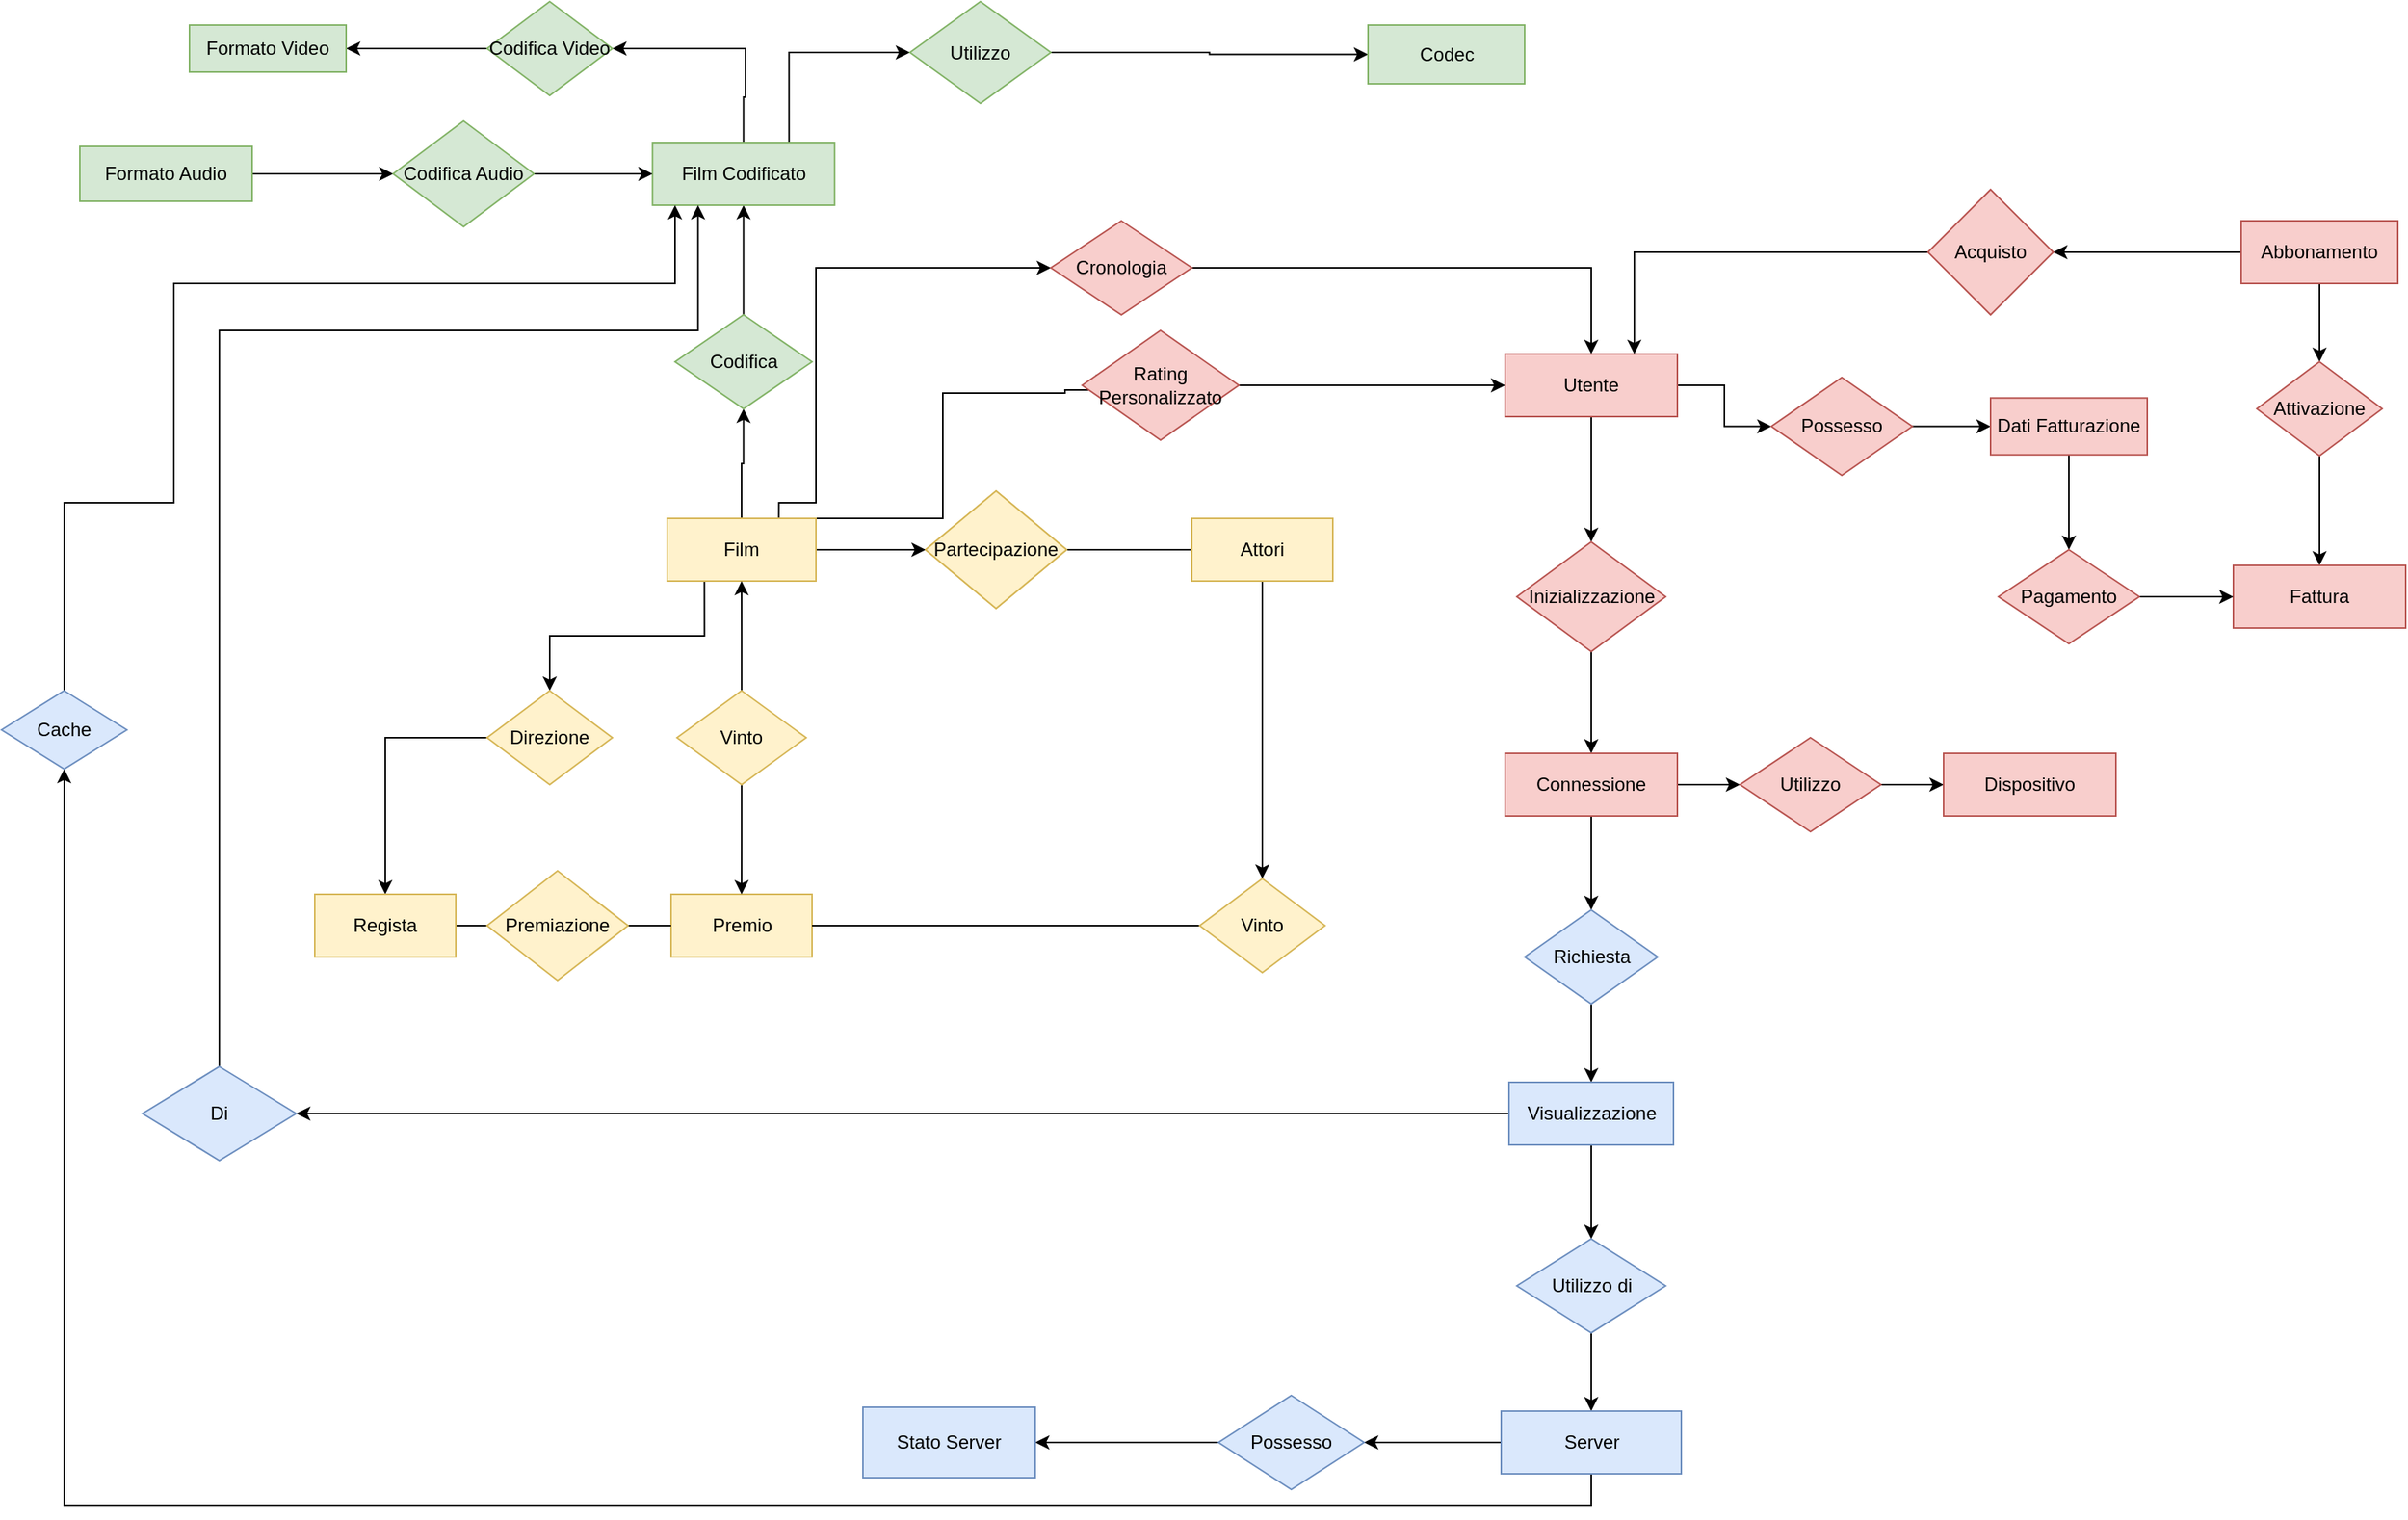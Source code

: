 <mxfile version="21.6.8" type="device">
  <diagram name="Pagina-1" id="ruED8KApXvsvsav0EOmQ">
    <mxGraphModel dx="1793" dy="1034" grid="1" gridSize="10" guides="1" tooltips="1" connect="1" arrows="1" fold="1" page="1" pageScale="1" pageWidth="1654" pageHeight="1169" math="0" shadow="0">
      <root>
        <mxCell id="0" />
        <mxCell id="1" parent="0" />
        <mxCell id="Hz8rqVoHaeQYQRgCHm7I-2" style="edgeStyle=orthogonalEdgeStyle;rounded=0;orthogonalLoop=1;jettySize=auto;html=1;endArrow=none;endFill=0;" parent="1" source="Hz8rqVoHaeQYQRgCHm7I-1" target="Hz8rqVoHaeQYQRgCHm7I-3" edge="1">
          <mxGeometry relative="1" as="geometry">
            <mxPoint x="630" y="370" as="targetPoint" />
          </mxGeometry>
        </mxCell>
        <mxCell id="CA8DIJyEQ-BG8HpjzGWb-2" style="edgeStyle=orthogonalEdgeStyle;rounded=0;orthogonalLoop=1;jettySize=auto;html=1;exitX=0.25;exitY=1;exitDx=0;exitDy=0;" edge="1" parent="1" source="Hz8rqVoHaeQYQRgCHm7I-1" target="CA8DIJyEQ-BG8HpjzGWb-3">
          <mxGeometry relative="1" as="geometry">
            <mxPoint x="360" y="470" as="targetPoint" />
          </mxGeometry>
        </mxCell>
        <mxCell id="CA8DIJyEQ-BG8HpjzGWb-11" style="edgeStyle=orthogonalEdgeStyle;rounded=0;orthogonalLoop=1;jettySize=auto;html=1;" edge="1" parent="1" source="Hz8rqVoHaeQYQRgCHm7I-1" target="CA8DIJyEQ-BG8HpjzGWb-12">
          <mxGeometry relative="1" as="geometry">
            <mxPoint x="482.5" y="280" as="targetPoint" />
          </mxGeometry>
        </mxCell>
        <mxCell id="CA8DIJyEQ-BG8HpjzGWb-32" value="" style="edgeStyle=orthogonalEdgeStyle;rounded=0;orthogonalLoop=1;jettySize=auto;html=1;" edge="1" parent="1" source="Hz8rqVoHaeQYQRgCHm7I-1" target="Hz8rqVoHaeQYQRgCHm7I-3">
          <mxGeometry relative="1" as="geometry" />
        </mxCell>
        <mxCell id="CA8DIJyEQ-BG8HpjzGWb-34" style="edgeStyle=orthogonalEdgeStyle;rounded=0;orthogonalLoop=1;jettySize=auto;html=1;entryX=0;entryY=0.5;entryDx=0;entryDy=0;exitX=0.75;exitY=0;exitDx=0;exitDy=0;" edge="1" parent="1" source="Hz8rqVoHaeQYQRgCHm7I-1" target="CA8DIJyEQ-BG8HpjzGWb-35">
          <mxGeometry relative="1" as="geometry">
            <mxPoint x="720" y="260" as="targetPoint" />
            <Array as="points">
              <mxPoint x="506" y="340" />
              <mxPoint x="530" y="340" />
              <mxPoint x="530" y="190" />
            </Array>
          </mxGeometry>
        </mxCell>
        <mxCell id="CA8DIJyEQ-BG8HpjzGWb-40" style="edgeStyle=orthogonalEdgeStyle;rounded=0;orthogonalLoop=1;jettySize=auto;html=1;exitX=1;exitY=0.25;exitDx=0;exitDy=0;entryX=0.089;entryY=0.4;entryDx=0;entryDy=0;entryPerimeter=0;" edge="1" parent="1" source="Hz8rqVoHaeQYQRgCHm7I-1" target="CA8DIJyEQ-BG8HpjzGWb-42">
          <mxGeometry relative="1" as="geometry">
            <mxPoint x="670" y="250" as="targetPoint" />
            <Array as="points">
              <mxPoint x="530" y="350" />
              <mxPoint x="611" y="350" />
              <mxPoint x="611" y="270" />
              <mxPoint x="689" y="270" />
              <mxPoint x="689" y="268" />
            </Array>
          </mxGeometry>
        </mxCell>
        <mxCell id="Hz8rqVoHaeQYQRgCHm7I-1" value="&lt;font style=&quot;font-size: 12px;&quot;&gt;Film&lt;/font&gt;" style="rounded=0;whiteSpace=wrap;html=1;fillColor=#fff2cc;strokeColor=#d6b656;" parent="1" vertex="1">
          <mxGeometry x="435" y="350" width="95" height="40" as="geometry" />
        </mxCell>
        <mxCell id="Hz8rqVoHaeQYQRgCHm7I-4" style="edgeStyle=orthogonalEdgeStyle;rounded=0;orthogonalLoop=1;jettySize=auto;html=1;endArrow=none;endFill=0;" parent="1" source="Hz8rqVoHaeQYQRgCHm7I-3" target="Hz8rqVoHaeQYQRgCHm7I-5" edge="1">
          <mxGeometry relative="1" as="geometry">
            <mxPoint x="830" y="370" as="targetPoint" />
          </mxGeometry>
        </mxCell>
        <mxCell id="Hz8rqVoHaeQYQRgCHm7I-3" value="Partecipazione" style="rhombus;whiteSpace=wrap;html=1;fillColor=#fff2cc;strokeColor=#d6b656;" parent="1" vertex="1">
          <mxGeometry x="600" y="332.5" width="90" height="75" as="geometry" />
        </mxCell>
        <mxCell id="Hz8rqVoHaeQYQRgCHm7I-69" style="edgeStyle=orthogonalEdgeStyle;rounded=0;orthogonalLoop=1;jettySize=auto;html=1;" parent="1" source="Hz8rqVoHaeQYQRgCHm7I-5" target="Hz8rqVoHaeQYQRgCHm7I-70" edge="1">
          <mxGeometry relative="1" as="geometry">
            <mxPoint x="960" y="560" as="targetPoint" />
          </mxGeometry>
        </mxCell>
        <mxCell id="Hz8rqVoHaeQYQRgCHm7I-5" value="Attori" style="rounded=0;whiteSpace=wrap;html=1;fillColor=#fff2cc;strokeColor=#d6b656;" parent="1" vertex="1">
          <mxGeometry x="770" y="350" width="90" height="40" as="geometry" />
        </mxCell>
        <mxCell id="Hz8rqVoHaeQYQRgCHm7I-8" value="Premio" style="rounded=0;whiteSpace=wrap;html=1;fillColor=#fff2cc;strokeColor=#d6b656;" parent="1" vertex="1">
          <mxGeometry x="437.5" y="590" width="90" height="40" as="geometry" />
        </mxCell>
        <mxCell id="Hz8rqVoHaeQYQRgCHm7I-38" style="edgeStyle=orthogonalEdgeStyle;rounded=0;orthogonalLoop=1;jettySize=auto;html=1;strokeColor=none;" parent="1" edge="1">
          <mxGeometry relative="1" as="geometry">
            <mxPoint x="470" y="940" as="targetPoint" />
            <mxPoint x="630" y="820" as="sourcePoint" />
          </mxGeometry>
        </mxCell>
        <mxCell id="Hz8rqVoHaeQYQRgCHm7I-56" style="edgeStyle=orthogonalEdgeStyle;rounded=0;orthogonalLoop=1;jettySize=auto;html=1;" parent="1" source="Hz8rqVoHaeQYQRgCHm7I-55" target="Hz8rqVoHaeQYQRgCHm7I-8" edge="1">
          <mxGeometry relative="1" as="geometry" />
        </mxCell>
        <mxCell id="CA8DIJyEQ-BG8HpjzGWb-9" style="edgeStyle=orthogonalEdgeStyle;rounded=0;orthogonalLoop=1;jettySize=auto;html=1;entryX=0.5;entryY=1;entryDx=0;entryDy=0;" edge="1" parent="1" source="Hz8rqVoHaeQYQRgCHm7I-55" target="Hz8rqVoHaeQYQRgCHm7I-1">
          <mxGeometry relative="1" as="geometry">
            <mxPoint x="480" y="380" as="targetPoint" />
          </mxGeometry>
        </mxCell>
        <mxCell id="Hz8rqVoHaeQYQRgCHm7I-55" value="Vinto" style="rhombus;whiteSpace=wrap;html=1;fillColor=#fff2cc;strokeColor=#d6b656;" parent="1" vertex="1">
          <mxGeometry x="441.25" y="460" width="82.5" height="60" as="geometry" />
        </mxCell>
        <mxCell id="Hz8rqVoHaeQYQRgCHm7I-73" style="edgeStyle=orthogonalEdgeStyle;rounded=0;orthogonalLoop=1;jettySize=auto;html=1;endArrow=none;endFill=0;" parent="1" source="Hz8rqVoHaeQYQRgCHm7I-70" target="Hz8rqVoHaeQYQRgCHm7I-8" edge="1">
          <mxGeometry relative="1" as="geometry" />
        </mxCell>
        <mxCell id="Hz8rqVoHaeQYQRgCHm7I-70" value="Vinto" style="rhombus;whiteSpace=wrap;html=1;fillColor=#fff2cc;strokeColor=#d6b656;" parent="1" vertex="1">
          <mxGeometry x="775" y="580" width="80" height="60" as="geometry" />
        </mxCell>
        <mxCell id="CA8DIJyEQ-BG8HpjzGWb-4" style="edgeStyle=orthogonalEdgeStyle;rounded=0;orthogonalLoop=1;jettySize=auto;html=1;" edge="1" parent="1" source="CA8DIJyEQ-BG8HpjzGWb-3" target="CA8DIJyEQ-BG8HpjzGWb-5">
          <mxGeometry relative="1" as="geometry">
            <mxPoint x="360" y="570" as="targetPoint" />
          </mxGeometry>
        </mxCell>
        <mxCell id="CA8DIJyEQ-BG8HpjzGWb-3" value="Direzione" style="rhombus;whiteSpace=wrap;html=1;fillColor=#fff2cc;strokeColor=#d6b656;" vertex="1" parent="1">
          <mxGeometry x="320" y="460" width="80" height="60" as="geometry" />
        </mxCell>
        <mxCell id="CA8DIJyEQ-BG8HpjzGWb-6" style="edgeStyle=orthogonalEdgeStyle;rounded=0;orthogonalLoop=1;jettySize=auto;html=1;endArrow=none;endFill=0;" edge="1" parent="1" source="CA8DIJyEQ-BG8HpjzGWb-5" target="CA8DIJyEQ-BG8HpjzGWb-7">
          <mxGeometry relative="1" as="geometry">
            <mxPoint x="360" y="610" as="targetPoint" />
          </mxGeometry>
        </mxCell>
        <mxCell id="CA8DIJyEQ-BG8HpjzGWb-5" value="Regista" style="rounded=0;whiteSpace=wrap;html=1;fillColor=#fff2cc;strokeColor=#d6b656;" vertex="1" parent="1">
          <mxGeometry x="210" y="590" width="90" height="40" as="geometry" />
        </mxCell>
        <mxCell id="CA8DIJyEQ-BG8HpjzGWb-8" style="edgeStyle=orthogonalEdgeStyle;rounded=0;orthogonalLoop=1;jettySize=auto;html=1;endArrow=none;endFill=0;" edge="1" parent="1" source="CA8DIJyEQ-BG8HpjzGWb-7" target="Hz8rqVoHaeQYQRgCHm7I-8">
          <mxGeometry relative="1" as="geometry" />
        </mxCell>
        <mxCell id="CA8DIJyEQ-BG8HpjzGWb-7" value="Premiazione" style="rhombus;whiteSpace=wrap;html=1;fillColor=#fff2cc;strokeColor=#d6b656;" vertex="1" parent="1">
          <mxGeometry x="320" y="575" width="90" height="70" as="geometry" />
        </mxCell>
        <mxCell id="CA8DIJyEQ-BG8HpjzGWb-13" style="edgeStyle=orthogonalEdgeStyle;rounded=0;orthogonalLoop=1;jettySize=auto;html=1;" edge="1" parent="1" source="CA8DIJyEQ-BG8HpjzGWb-12" target="CA8DIJyEQ-BG8HpjzGWb-14">
          <mxGeometry relative="1" as="geometry">
            <mxPoint x="483.75" y="170" as="targetPoint" />
          </mxGeometry>
        </mxCell>
        <mxCell id="CA8DIJyEQ-BG8HpjzGWb-12" value="Codifica" style="rhombus;whiteSpace=wrap;html=1;fillColor=#d5e8d4;strokeColor=#82b366;" vertex="1" parent="1">
          <mxGeometry x="440" y="220" width="87.5" height="60" as="geometry" />
        </mxCell>
        <mxCell id="CA8DIJyEQ-BG8HpjzGWb-19" style="edgeStyle=orthogonalEdgeStyle;rounded=0;orthogonalLoop=1;jettySize=auto;html=1;" edge="1" parent="1" source="CA8DIJyEQ-BG8HpjzGWb-14">
          <mxGeometry relative="1" as="geometry">
            <mxPoint x="400" y="50" as="targetPoint" />
            <Array as="points">
              <mxPoint x="484" y="81" />
              <mxPoint x="485" y="81" />
              <mxPoint x="485" y="50" />
            </Array>
          </mxGeometry>
        </mxCell>
        <mxCell id="CA8DIJyEQ-BG8HpjzGWb-24" style="edgeStyle=orthogonalEdgeStyle;rounded=0;orthogonalLoop=1;jettySize=auto;html=1;exitX=0.75;exitY=0;exitDx=0;exitDy=0;entryX=0;entryY=0.5;entryDx=0;entryDy=0;" edge="1" parent="1" source="CA8DIJyEQ-BG8HpjzGWb-14" target="CA8DIJyEQ-BG8HpjzGWb-25">
          <mxGeometry relative="1" as="geometry">
            <mxPoint x="600" y="130" as="targetPoint" />
          </mxGeometry>
        </mxCell>
        <mxCell id="CA8DIJyEQ-BG8HpjzGWb-14" value="Film Codificato" style="rounded=0;whiteSpace=wrap;html=1;fillColor=#d5e8d4;strokeColor=#82b366;" vertex="1" parent="1">
          <mxGeometry x="425.63" y="110" width="116.25" height="40" as="geometry" />
        </mxCell>
        <mxCell id="CA8DIJyEQ-BG8HpjzGWb-16" style="edgeStyle=orthogonalEdgeStyle;rounded=0;orthogonalLoop=1;jettySize=auto;html=1;" edge="1" parent="1" source="CA8DIJyEQ-BG8HpjzGWb-15" target="CA8DIJyEQ-BG8HpjzGWb-17">
          <mxGeometry relative="1" as="geometry">
            <mxPoint x="310" y="132.5" as="targetPoint" />
          </mxGeometry>
        </mxCell>
        <mxCell id="CA8DIJyEQ-BG8HpjzGWb-15" value="Formato Audio" style="rounded=0;whiteSpace=wrap;html=1;fillColor=#d5e8d4;strokeColor=#82b366;" vertex="1" parent="1">
          <mxGeometry x="60" y="112.5" width="110" height="35" as="geometry" />
        </mxCell>
        <mxCell id="CA8DIJyEQ-BG8HpjzGWb-18" style="edgeStyle=orthogonalEdgeStyle;rounded=0;orthogonalLoop=1;jettySize=auto;html=1;" edge="1" parent="1" source="CA8DIJyEQ-BG8HpjzGWb-17" target="CA8DIJyEQ-BG8HpjzGWb-14">
          <mxGeometry relative="1" as="geometry" />
        </mxCell>
        <mxCell id="CA8DIJyEQ-BG8HpjzGWb-17" value="Codifica Audio" style="rhombus;whiteSpace=wrap;html=1;fillColor=#d5e8d4;strokeColor=#82b366;" vertex="1" parent="1">
          <mxGeometry x="260" y="96.25" width="90" height="67.5" as="geometry" />
        </mxCell>
        <mxCell id="CA8DIJyEQ-BG8HpjzGWb-21" style="edgeStyle=orthogonalEdgeStyle;rounded=0;orthogonalLoop=1;jettySize=auto;html=1;" edge="1" parent="1" source="CA8DIJyEQ-BG8HpjzGWb-20" target="CA8DIJyEQ-BG8HpjzGWb-22">
          <mxGeometry relative="1" as="geometry">
            <mxPoint x="230" y="50" as="targetPoint" />
          </mxGeometry>
        </mxCell>
        <mxCell id="CA8DIJyEQ-BG8HpjzGWb-20" value="Codifica Video" style="rhombus;whiteSpace=wrap;html=1;fillColor=#d5e8d4;strokeColor=#82b366;" vertex="1" parent="1">
          <mxGeometry x="320" y="20" width="80" height="60" as="geometry" />
        </mxCell>
        <mxCell id="CA8DIJyEQ-BG8HpjzGWb-22" value="Formato Video" style="rounded=0;whiteSpace=wrap;html=1;fillColor=#d5e8d4;strokeColor=#82b366;" vertex="1" parent="1">
          <mxGeometry x="130" y="35" width="100" height="30" as="geometry" />
        </mxCell>
        <mxCell id="CA8DIJyEQ-BG8HpjzGWb-26" style="edgeStyle=orthogonalEdgeStyle;rounded=0;orthogonalLoop=1;jettySize=auto;html=1;" edge="1" parent="1" source="CA8DIJyEQ-BG8HpjzGWb-25" target="CA8DIJyEQ-BG8HpjzGWb-27">
          <mxGeometry relative="1" as="geometry">
            <mxPoint x="710" y="62.5" as="targetPoint" />
          </mxGeometry>
        </mxCell>
        <mxCell id="CA8DIJyEQ-BG8HpjzGWb-25" value="Utilizzo" style="rhombus;whiteSpace=wrap;html=1;fillColor=#d5e8d4;strokeColor=#82b366;" vertex="1" parent="1">
          <mxGeometry x="590" y="20" width="90" height="65" as="geometry" />
        </mxCell>
        <mxCell id="CA8DIJyEQ-BG8HpjzGWb-27" value="Codec" style="rounded=0;whiteSpace=wrap;html=1;fillColor=#d5e8d4;strokeColor=#82b366;" vertex="1" parent="1">
          <mxGeometry x="882.5" y="35" width="100" height="37.5" as="geometry" />
        </mxCell>
        <mxCell id="CA8DIJyEQ-BG8HpjzGWb-33" value="Partecipazione" style="rhombus;whiteSpace=wrap;html=1;fillColor=#fff2cc;strokeColor=#d6b656;" vertex="1" parent="1">
          <mxGeometry x="600" y="332.5" width="90" height="75" as="geometry" />
        </mxCell>
        <mxCell id="CA8DIJyEQ-BG8HpjzGWb-36" style="edgeStyle=orthogonalEdgeStyle;rounded=0;orthogonalLoop=1;jettySize=auto;html=1;" edge="1" parent="1" source="CA8DIJyEQ-BG8HpjzGWb-35" target="CA8DIJyEQ-BG8HpjzGWb-37">
          <mxGeometry relative="1" as="geometry">
            <mxPoint x="960" y="250" as="targetPoint" />
          </mxGeometry>
        </mxCell>
        <mxCell id="CA8DIJyEQ-BG8HpjzGWb-35" value="Cronologia" style="rhombus;whiteSpace=wrap;html=1;fillColor=#f8cecc;strokeColor=#b85450;" vertex="1" parent="1">
          <mxGeometry x="680" y="160" width="90" height="60" as="geometry" />
        </mxCell>
        <mxCell id="CA8DIJyEQ-BG8HpjzGWb-48" style="edgeStyle=orthogonalEdgeStyle;rounded=0;orthogonalLoop=1;jettySize=auto;html=1;" edge="1" parent="1" source="CA8DIJyEQ-BG8HpjzGWb-37" target="CA8DIJyEQ-BG8HpjzGWb-49">
          <mxGeometry relative="1" as="geometry">
            <mxPoint x="1160" y="265" as="targetPoint" />
          </mxGeometry>
        </mxCell>
        <mxCell id="CA8DIJyEQ-BG8HpjzGWb-60" value="" style="edgeStyle=orthogonalEdgeStyle;rounded=0;orthogonalLoop=1;jettySize=auto;html=1;" edge="1" parent="1" source="CA8DIJyEQ-BG8HpjzGWb-37" target="CA8DIJyEQ-BG8HpjzGWb-59">
          <mxGeometry relative="1" as="geometry" />
        </mxCell>
        <mxCell id="CA8DIJyEQ-BG8HpjzGWb-37" value="Utente" style="rounded=0;whiteSpace=wrap;html=1;fillColor=#f8cecc;strokeColor=#b85450;" vertex="1" parent="1">
          <mxGeometry x="970" y="245" width="110" height="40" as="geometry" />
        </mxCell>
        <mxCell id="CA8DIJyEQ-BG8HpjzGWb-43" style="edgeStyle=orthogonalEdgeStyle;rounded=0;orthogonalLoop=1;jettySize=auto;html=1;" edge="1" parent="1" source="CA8DIJyEQ-BG8HpjzGWb-42" target="CA8DIJyEQ-BG8HpjzGWb-37">
          <mxGeometry relative="1" as="geometry" />
        </mxCell>
        <mxCell id="CA8DIJyEQ-BG8HpjzGWb-42" value="Rating Personalizzato" style="rhombus;whiteSpace=wrap;html=1;fillColor=#f8cecc;strokeColor=#b85450;" vertex="1" parent="1">
          <mxGeometry x="700" y="230" width="100" height="70" as="geometry" />
        </mxCell>
        <mxCell id="CA8DIJyEQ-BG8HpjzGWb-45" style="edgeStyle=orthogonalEdgeStyle;rounded=0;orthogonalLoop=1;jettySize=auto;html=1;" edge="1" parent="1" source="CA8DIJyEQ-BG8HpjzGWb-44" target="CA8DIJyEQ-BG8HpjzGWb-46">
          <mxGeometry relative="1" as="geometry">
            <mxPoint x="1280" y="180" as="targetPoint" />
          </mxGeometry>
        </mxCell>
        <mxCell id="CA8DIJyEQ-BG8HpjzGWb-52" style="edgeStyle=orthogonalEdgeStyle;rounded=0;orthogonalLoop=1;jettySize=auto;html=1;" edge="1" parent="1" source="CA8DIJyEQ-BG8HpjzGWb-44" target="CA8DIJyEQ-BG8HpjzGWb-53">
          <mxGeometry relative="1" as="geometry">
            <mxPoint x="1490" y="290" as="targetPoint" />
          </mxGeometry>
        </mxCell>
        <mxCell id="CA8DIJyEQ-BG8HpjzGWb-44" value="Abbonamento" style="rounded=0;whiteSpace=wrap;html=1;fillColor=#f8cecc;strokeColor=#b85450;" vertex="1" parent="1">
          <mxGeometry x="1440" y="160" width="100" height="40" as="geometry" />
        </mxCell>
        <mxCell id="CA8DIJyEQ-BG8HpjzGWb-47" style="edgeStyle=orthogonalEdgeStyle;rounded=0;orthogonalLoop=1;jettySize=auto;html=1;entryX=0.75;entryY=0;entryDx=0;entryDy=0;" edge="1" parent="1" source="CA8DIJyEQ-BG8HpjzGWb-46" target="CA8DIJyEQ-BG8HpjzGWb-37">
          <mxGeometry relative="1" as="geometry" />
        </mxCell>
        <mxCell id="CA8DIJyEQ-BG8HpjzGWb-46" value="Acquisto" style="rhombus;whiteSpace=wrap;html=1;fillColor=#f8cecc;strokeColor=#b85450;" vertex="1" parent="1">
          <mxGeometry x="1240" y="140" width="80" height="80" as="geometry" />
        </mxCell>
        <mxCell id="CA8DIJyEQ-BG8HpjzGWb-50" style="edgeStyle=orthogonalEdgeStyle;rounded=0;orthogonalLoop=1;jettySize=auto;html=1;" edge="1" parent="1" source="CA8DIJyEQ-BG8HpjzGWb-49" target="CA8DIJyEQ-BG8HpjzGWb-51">
          <mxGeometry relative="1" as="geometry">
            <mxPoint x="1280" y="265" as="targetPoint" />
          </mxGeometry>
        </mxCell>
        <mxCell id="CA8DIJyEQ-BG8HpjzGWb-49" value="Possesso" style="rhombus;whiteSpace=wrap;html=1;fillColor=#f8cecc;strokeColor=#b85450;" vertex="1" parent="1">
          <mxGeometry x="1140" y="260" width="90" height="62.5" as="geometry" />
        </mxCell>
        <mxCell id="CA8DIJyEQ-BG8HpjzGWb-56" style="edgeStyle=orthogonalEdgeStyle;rounded=0;orthogonalLoop=1;jettySize=auto;html=1;" edge="1" parent="1" source="CA8DIJyEQ-BG8HpjzGWb-51" target="CA8DIJyEQ-BG8HpjzGWb-57">
          <mxGeometry relative="1" as="geometry">
            <mxPoint x="1330" y="380" as="targetPoint" />
          </mxGeometry>
        </mxCell>
        <mxCell id="CA8DIJyEQ-BG8HpjzGWb-51" value="Dati Fatturazione" style="rounded=0;whiteSpace=wrap;html=1;fillColor=#f8cecc;strokeColor=#b85450;" vertex="1" parent="1">
          <mxGeometry x="1280" y="273.13" width="100" height="36.25" as="geometry" />
        </mxCell>
        <mxCell id="CA8DIJyEQ-BG8HpjzGWb-54" style="edgeStyle=orthogonalEdgeStyle;rounded=0;orthogonalLoop=1;jettySize=auto;html=1;" edge="1" parent="1" source="CA8DIJyEQ-BG8HpjzGWb-53" target="CA8DIJyEQ-BG8HpjzGWb-55">
          <mxGeometry relative="1" as="geometry">
            <mxPoint x="1490" y="370" as="targetPoint" />
          </mxGeometry>
        </mxCell>
        <mxCell id="CA8DIJyEQ-BG8HpjzGWb-53" value="Attivazione" style="rhombus;whiteSpace=wrap;html=1;fillColor=#f8cecc;strokeColor=#b85450;" vertex="1" parent="1">
          <mxGeometry x="1450" y="250" width="80" height="60" as="geometry" />
        </mxCell>
        <mxCell id="CA8DIJyEQ-BG8HpjzGWb-55" value="Fattura" style="rounded=0;whiteSpace=wrap;html=1;fillColor=#f8cecc;strokeColor=#b85450;" vertex="1" parent="1">
          <mxGeometry x="1435" y="380" width="110" height="40" as="geometry" />
        </mxCell>
        <mxCell id="CA8DIJyEQ-BG8HpjzGWb-58" style="edgeStyle=orthogonalEdgeStyle;rounded=0;orthogonalLoop=1;jettySize=auto;html=1;" edge="1" parent="1" source="CA8DIJyEQ-BG8HpjzGWb-57" target="CA8DIJyEQ-BG8HpjzGWb-55">
          <mxGeometry relative="1" as="geometry" />
        </mxCell>
        <mxCell id="CA8DIJyEQ-BG8HpjzGWb-57" value="Pagamento" style="rhombus;whiteSpace=wrap;html=1;fillColor=#f8cecc;strokeColor=#b85450;" vertex="1" parent="1">
          <mxGeometry x="1285" y="370" width="90" height="60" as="geometry" />
        </mxCell>
        <mxCell id="CA8DIJyEQ-BG8HpjzGWb-61" style="edgeStyle=orthogonalEdgeStyle;rounded=0;orthogonalLoop=1;jettySize=auto;html=1;" edge="1" parent="1" source="CA8DIJyEQ-BG8HpjzGWb-59">
          <mxGeometry relative="1" as="geometry">
            <mxPoint x="1025" y="500" as="targetPoint" />
          </mxGeometry>
        </mxCell>
        <mxCell id="CA8DIJyEQ-BG8HpjzGWb-59" value="Inizializzazione" style="rhombus;whiteSpace=wrap;html=1;fillColor=#f8cecc;strokeColor=#b85450;rounded=0;" vertex="1" parent="1">
          <mxGeometry x="977.5" y="365" width="95" height="70" as="geometry" />
        </mxCell>
        <mxCell id="CA8DIJyEQ-BG8HpjzGWb-63" style="edgeStyle=orthogonalEdgeStyle;rounded=0;orthogonalLoop=1;jettySize=auto;html=1;" edge="1" parent="1" source="CA8DIJyEQ-BG8HpjzGWb-62" target="CA8DIJyEQ-BG8HpjzGWb-64">
          <mxGeometry relative="1" as="geometry">
            <mxPoint x="1120" y="520" as="targetPoint" />
          </mxGeometry>
        </mxCell>
        <mxCell id="CA8DIJyEQ-BG8HpjzGWb-67" style="edgeStyle=orthogonalEdgeStyle;rounded=0;orthogonalLoop=1;jettySize=auto;html=1;" edge="1" parent="1" source="CA8DIJyEQ-BG8HpjzGWb-62" target="CA8DIJyEQ-BG8HpjzGWb-68">
          <mxGeometry relative="1" as="geometry">
            <mxPoint x="1025" y="610" as="targetPoint" />
          </mxGeometry>
        </mxCell>
        <mxCell id="CA8DIJyEQ-BG8HpjzGWb-62" value="Connessione" style="rounded=0;whiteSpace=wrap;html=1;fillColor=#f8cecc;strokeColor=#b85450;" vertex="1" parent="1">
          <mxGeometry x="970" y="500" width="110" height="40" as="geometry" />
        </mxCell>
        <mxCell id="CA8DIJyEQ-BG8HpjzGWb-65" style="edgeStyle=orthogonalEdgeStyle;rounded=0;orthogonalLoop=1;jettySize=auto;html=1;" edge="1" parent="1" source="CA8DIJyEQ-BG8HpjzGWb-64" target="CA8DIJyEQ-BG8HpjzGWb-66">
          <mxGeometry relative="1" as="geometry">
            <mxPoint x="1260" y="520" as="targetPoint" />
          </mxGeometry>
        </mxCell>
        <mxCell id="CA8DIJyEQ-BG8HpjzGWb-64" value="Utilizzo" style="rhombus;whiteSpace=wrap;html=1;fillColor=#f8cecc;strokeColor=#b85450;" vertex="1" parent="1">
          <mxGeometry x="1120" y="490" width="90" height="60" as="geometry" />
        </mxCell>
        <mxCell id="CA8DIJyEQ-BG8HpjzGWb-66" value="Dispositivo" style="rounded=0;whiteSpace=wrap;html=1;fillColor=#f8cecc;strokeColor=#b85450;" vertex="1" parent="1">
          <mxGeometry x="1250" y="500" width="110" height="40" as="geometry" />
        </mxCell>
        <mxCell id="CA8DIJyEQ-BG8HpjzGWb-69" style="edgeStyle=orthogonalEdgeStyle;rounded=0;orthogonalLoop=1;jettySize=auto;html=1;" edge="1" parent="1" source="CA8DIJyEQ-BG8HpjzGWb-68" target="CA8DIJyEQ-BG8HpjzGWb-70">
          <mxGeometry relative="1" as="geometry">
            <mxPoint x="1025" y="710" as="targetPoint" />
          </mxGeometry>
        </mxCell>
        <mxCell id="CA8DIJyEQ-BG8HpjzGWb-68" value="Richiesta" style="rhombus;whiteSpace=wrap;html=1;fillColor=#dae8fc;strokeColor=#6c8ebf;" vertex="1" parent="1">
          <mxGeometry x="982.5" y="600" width="85" height="60" as="geometry" />
        </mxCell>
        <mxCell id="CA8DIJyEQ-BG8HpjzGWb-72" style="edgeStyle=orthogonalEdgeStyle;rounded=0;orthogonalLoop=1;jettySize=auto;html=1;" edge="1" parent="1" source="CA8DIJyEQ-BG8HpjzGWb-70" target="CA8DIJyEQ-BG8HpjzGWb-73">
          <mxGeometry relative="1" as="geometry">
            <mxPoint x="580" y="720" as="targetPoint" />
            <Array as="points">
              <mxPoint x="710" y="730" />
              <mxPoint x="710" y="730" />
            </Array>
          </mxGeometry>
        </mxCell>
        <mxCell id="CA8DIJyEQ-BG8HpjzGWb-75" style="edgeStyle=orthogonalEdgeStyle;rounded=0;orthogonalLoop=1;jettySize=auto;html=1;" edge="1" parent="1" source="CA8DIJyEQ-BG8HpjzGWb-70" target="CA8DIJyEQ-BG8HpjzGWb-76">
          <mxGeometry relative="1" as="geometry">
            <mxPoint x="1140" y="730" as="targetPoint" />
          </mxGeometry>
        </mxCell>
        <mxCell id="CA8DIJyEQ-BG8HpjzGWb-70" value="Visualizzazione" style="rounded=0;whiteSpace=wrap;html=1;fillColor=#dae8fc;strokeColor=#6c8ebf;" vertex="1" parent="1">
          <mxGeometry x="972.5" y="710" width="105" height="40" as="geometry" />
        </mxCell>
        <mxCell id="CA8DIJyEQ-BG8HpjzGWb-74" style="edgeStyle=orthogonalEdgeStyle;rounded=0;orthogonalLoop=1;jettySize=auto;html=1;entryX=0.25;entryY=1;entryDx=0;entryDy=0;exitX=0.5;exitY=0;exitDx=0;exitDy=0;" edge="1" parent="1" source="CA8DIJyEQ-BG8HpjzGWb-73" target="CA8DIJyEQ-BG8HpjzGWb-14">
          <mxGeometry relative="1" as="geometry">
            <mxPoint x="420" y="230" as="targetPoint" />
            <Array as="points">
              <mxPoint x="149" y="230" />
              <mxPoint x="455" y="230" />
            </Array>
          </mxGeometry>
        </mxCell>
        <mxCell id="CA8DIJyEQ-BG8HpjzGWb-73" value="Di" style="rhombus;whiteSpace=wrap;html=1;fillColor=#dae8fc;strokeColor=#6c8ebf;" vertex="1" parent="1">
          <mxGeometry x="100" y="700" width="98.12" height="60" as="geometry" />
        </mxCell>
        <mxCell id="CA8DIJyEQ-BG8HpjzGWb-77" style="edgeStyle=orthogonalEdgeStyle;rounded=0;orthogonalLoop=1;jettySize=auto;html=1;" edge="1" parent="1" source="CA8DIJyEQ-BG8HpjzGWb-76" target="CA8DIJyEQ-BG8HpjzGWb-78">
          <mxGeometry relative="1" as="geometry">
            <mxPoint x="1025" y="940" as="targetPoint" />
          </mxGeometry>
        </mxCell>
        <mxCell id="CA8DIJyEQ-BG8HpjzGWb-76" value="Utilizzo di" style="rhombus;whiteSpace=wrap;html=1;fillColor=#dae8fc;strokeColor=#6c8ebf;" vertex="1" parent="1">
          <mxGeometry x="977.5" y="810" width="95" height="60" as="geometry" />
        </mxCell>
        <mxCell id="CA8DIJyEQ-BG8HpjzGWb-79" style="edgeStyle=orthogonalEdgeStyle;rounded=0;orthogonalLoop=1;jettySize=auto;html=1;" edge="1" parent="1" source="CA8DIJyEQ-BG8HpjzGWb-78" target="CA8DIJyEQ-BG8HpjzGWb-80">
          <mxGeometry relative="1" as="geometry">
            <mxPoint x="880" y="940" as="targetPoint" />
          </mxGeometry>
        </mxCell>
        <mxCell id="CA8DIJyEQ-BG8HpjzGWb-83" style="edgeStyle=orthogonalEdgeStyle;rounded=0;orthogonalLoop=1;jettySize=auto;html=1;exitX=0.5;exitY=1;exitDx=0;exitDy=0;" edge="1" parent="1" source="CA8DIJyEQ-BG8HpjzGWb-78" target="CA8DIJyEQ-BG8HpjzGWb-84">
          <mxGeometry relative="1" as="geometry">
            <mxPoint x="50" y="490" as="targetPoint" />
          </mxGeometry>
        </mxCell>
        <mxCell id="CA8DIJyEQ-BG8HpjzGWb-78" value="Server" style="rounded=0;whiteSpace=wrap;html=1;fillColor=#dae8fc;strokeColor=#6c8ebf;" vertex="1" parent="1">
          <mxGeometry x="967.5" y="920" width="115" height="40" as="geometry" />
        </mxCell>
        <mxCell id="CA8DIJyEQ-BG8HpjzGWb-81" style="edgeStyle=orthogonalEdgeStyle;rounded=0;orthogonalLoop=1;jettySize=auto;html=1;" edge="1" parent="1" source="CA8DIJyEQ-BG8HpjzGWb-80" target="CA8DIJyEQ-BG8HpjzGWb-82">
          <mxGeometry relative="1" as="geometry">
            <mxPoint x="710" y="940" as="targetPoint" />
          </mxGeometry>
        </mxCell>
        <mxCell id="CA8DIJyEQ-BG8HpjzGWb-80" value="Possesso" style="rhombus;whiteSpace=wrap;html=1;fillColor=#dae8fc;strokeColor=#6c8ebf;" vertex="1" parent="1">
          <mxGeometry x="787" y="910" width="93" height="60" as="geometry" />
        </mxCell>
        <mxCell id="CA8DIJyEQ-BG8HpjzGWb-82" value="Stato Server" style="rounded=0;whiteSpace=wrap;html=1;fillColor=#dae8fc;strokeColor=#6c8ebf;" vertex="1" parent="1">
          <mxGeometry x="560" y="917.5" width="110" height="45" as="geometry" />
        </mxCell>
        <mxCell id="CA8DIJyEQ-BG8HpjzGWb-85" style="edgeStyle=orthogonalEdgeStyle;rounded=0;orthogonalLoop=1;jettySize=auto;html=1;" edge="1" parent="1" source="CA8DIJyEQ-BG8HpjzGWb-84" target="CA8DIJyEQ-BG8HpjzGWb-14">
          <mxGeometry relative="1" as="geometry">
            <mxPoint x="250" y="200" as="targetPoint" />
            <Array as="points">
              <mxPoint x="50" y="340" />
              <mxPoint x="120" y="340" />
              <mxPoint x="120" y="200" />
              <mxPoint x="440" y="200" />
            </Array>
          </mxGeometry>
        </mxCell>
        <mxCell id="CA8DIJyEQ-BG8HpjzGWb-84" value="Cache" style="rhombus;whiteSpace=wrap;html=1;fillColor=#dae8fc;strokeColor=#6c8ebf;" vertex="1" parent="1">
          <mxGeometry x="10" y="460" width="80" height="50" as="geometry" />
        </mxCell>
      </root>
    </mxGraphModel>
  </diagram>
</mxfile>
